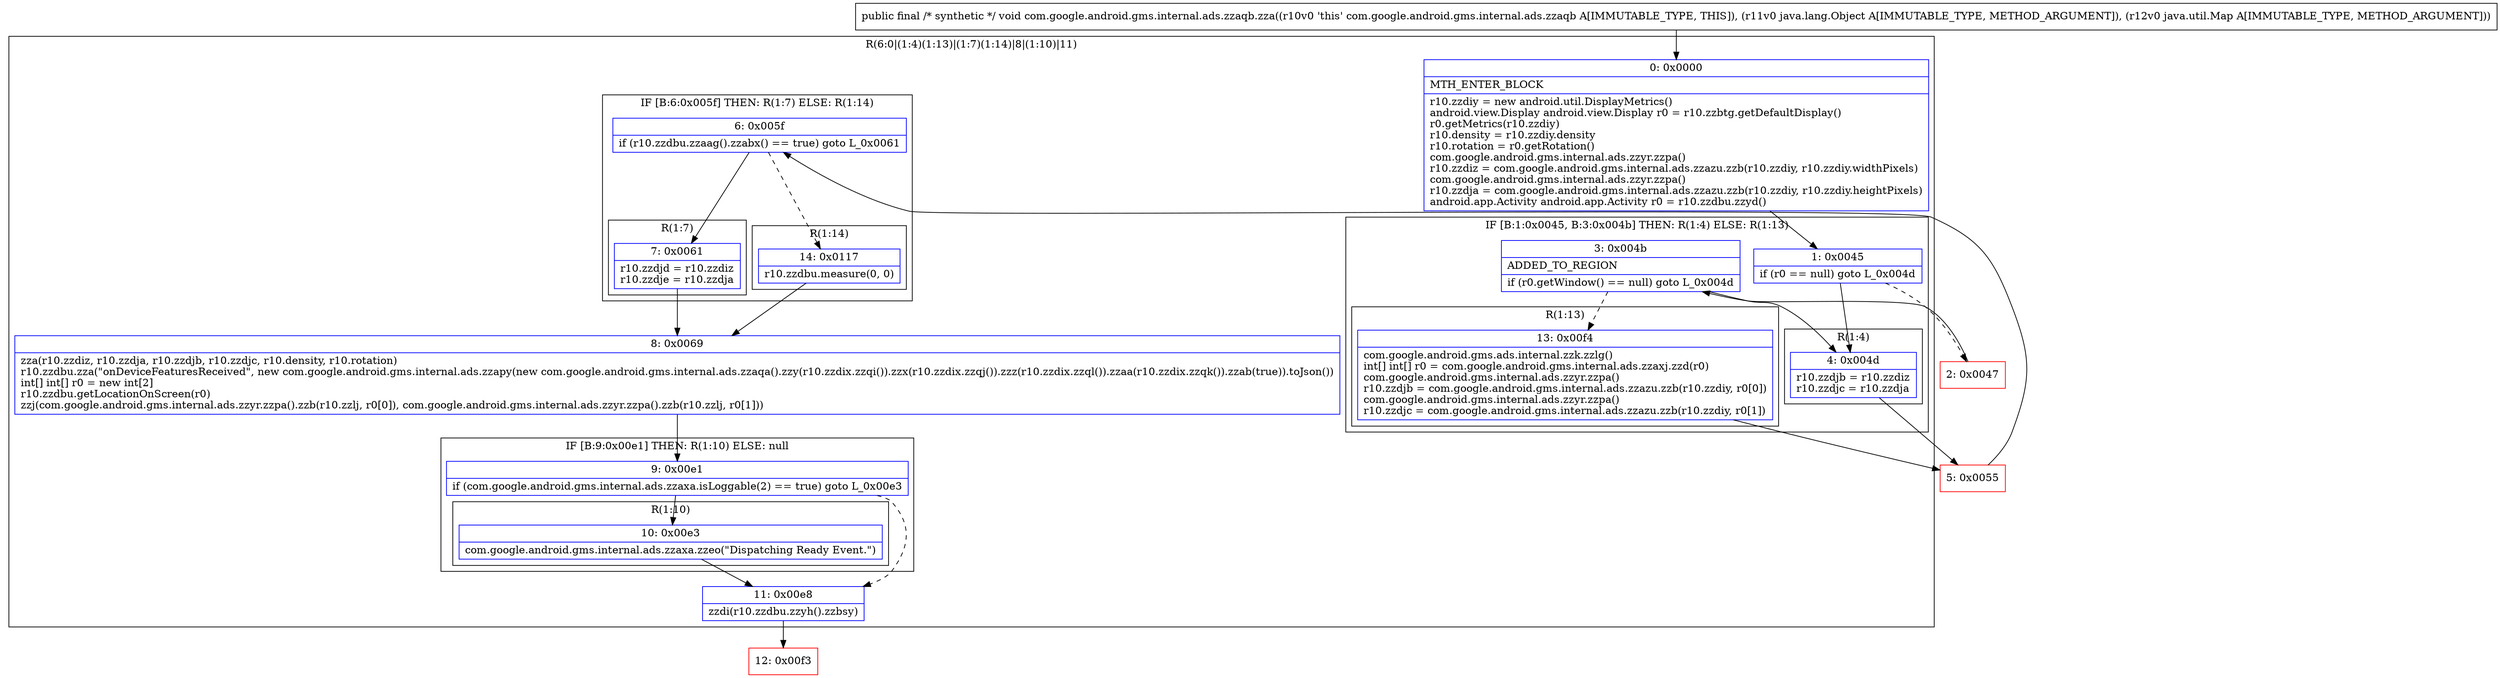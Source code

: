 digraph "CFG forcom.google.android.gms.internal.ads.zzaqb.zza(Ljava\/lang\/Object;Ljava\/util\/Map;)V" {
subgraph cluster_Region_1728651152 {
label = "R(6:0|(1:4)(1:13)|(1:7)(1:14)|8|(1:10)|11)";
node [shape=record,color=blue];
Node_0 [shape=record,label="{0\:\ 0x0000|MTH_ENTER_BLOCK\l|r10.zzdiy = new android.util.DisplayMetrics()\landroid.view.Display android.view.Display r0 = r10.zzbtg.getDefaultDisplay()\lr0.getMetrics(r10.zzdiy)\lr10.density = r10.zzdiy.density\lr10.rotation = r0.getRotation()\lcom.google.android.gms.internal.ads.zzyr.zzpa()\lr10.zzdiz = com.google.android.gms.internal.ads.zzazu.zzb(r10.zzdiy, r10.zzdiy.widthPixels)\lcom.google.android.gms.internal.ads.zzyr.zzpa()\lr10.zzdja = com.google.android.gms.internal.ads.zzazu.zzb(r10.zzdiy, r10.zzdiy.heightPixels)\landroid.app.Activity android.app.Activity r0 = r10.zzdbu.zzyd()\l}"];
subgraph cluster_IfRegion_2142555918 {
label = "IF [B:1:0x0045, B:3:0x004b] THEN: R(1:4) ELSE: R(1:13)";
node [shape=record,color=blue];
Node_1 [shape=record,label="{1\:\ 0x0045|if (r0 == null) goto L_0x004d\l}"];
Node_3 [shape=record,label="{3\:\ 0x004b|ADDED_TO_REGION\l|if (r0.getWindow() == null) goto L_0x004d\l}"];
subgraph cluster_Region_704710931 {
label = "R(1:4)";
node [shape=record,color=blue];
Node_4 [shape=record,label="{4\:\ 0x004d|r10.zzdjb = r10.zzdiz\lr10.zzdjc = r10.zzdja\l}"];
}
subgraph cluster_Region_30020423 {
label = "R(1:13)";
node [shape=record,color=blue];
Node_13 [shape=record,label="{13\:\ 0x00f4|com.google.android.gms.ads.internal.zzk.zzlg()\lint[] int[] r0 = com.google.android.gms.internal.ads.zzaxj.zzd(r0)\lcom.google.android.gms.internal.ads.zzyr.zzpa()\lr10.zzdjb = com.google.android.gms.internal.ads.zzazu.zzb(r10.zzdiy, r0[0])\lcom.google.android.gms.internal.ads.zzyr.zzpa()\lr10.zzdjc = com.google.android.gms.internal.ads.zzazu.zzb(r10.zzdiy, r0[1])\l}"];
}
}
subgraph cluster_IfRegion_1041361437 {
label = "IF [B:6:0x005f] THEN: R(1:7) ELSE: R(1:14)";
node [shape=record,color=blue];
Node_6 [shape=record,label="{6\:\ 0x005f|if (r10.zzdbu.zzaag().zzabx() == true) goto L_0x0061\l}"];
subgraph cluster_Region_1032290069 {
label = "R(1:7)";
node [shape=record,color=blue];
Node_7 [shape=record,label="{7\:\ 0x0061|r10.zzdjd = r10.zzdiz\lr10.zzdje = r10.zzdja\l}"];
}
subgraph cluster_Region_510166685 {
label = "R(1:14)";
node [shape=record,color=blue];
Node_14 [shape=record,label="{14\:\ 0x0117|r10.zzdbu.measure(0, 0)\l}"];
}
}
Node_8 [shape=record,label="{8\:\ 0x0069|zza(r10.zzdiz, r10.zzdja, r10.zzdjb, r10.zzdjc, r10.density, r10.rotation)\lr10.zzdbu.zza(\"onDeviceFeaturesReceived\", new com.google.android.gms.internal.ads.zzapy(new com.google.android.gms.internal.ads.zzaqa().zzy(r10.zzdix.zzqi()).zzx(r10.zzdix.zzqj()).zzz(r10.zzdix.zzql()).zzaa(r10.zzdix.zzqk()).zzab(true)).toJson())\lint[] int[] r0 = new int[2]\lr10.zzdbu.getLocationOnScreen(r0)\lzzj(com.google.android.gms.internal.ads.zzyr.zzpa().zzb(r10.zzlj, r0[0]), com.google.android.gms.internal.ads.zzyr.zzpa().zzb(r10.zzlj, r0[1]))\l}"];
subgraph cluster_IfRegion_1006849490 {
label = "IF [B:9:0x00e1] THEN: R(1:10) ELSE: null";
node [shape=record,color=blue];
Node_9 [shape=record,label="{9\:\ 0x00e1|if (com.google.android.gms.internal.ads.zzaxa.isLoggable(2) == true) goto L_0x00e3\l}"];
subgraph cluster_Region_234035533 {
label = "R(1:10)";
node [shape=record,color=blue];
Node_10 [shape=record,label="{10\:\ 0x00e3|com.google.android.gms.internal.ads.zzaxa.zzeo(\"Dispatching Ready Event.\")\l}"];
}
}
Node_11 [shape=record,label="{11\:\ 0x00e8|zzdi(r10.zzdbu.zzyh().zzbsy)\l}"];
}
Node_2 [shape=record,color=red,label="{2\:\ 0x0047}"];
Node_5 [shape=record,color=red,label="{5\:\ 0x0055}"];
Node_12 [shape=record,color=red,label="{12\:\ 0x00f3}"];
MethodNode[shape=record,label="{public final \/* synthetic *\/ void com.google.android.gms.internal.ads.zzaqb.zza((r10v0 'this' com.google.android.gms.internal.ads.zzaqb A[IMMUTABLE_TYPE, THIS]), (r11v0 java.lang.Object A[IMMUTABLE_TYPE, METHOD_ARGUMENT]), (r12v0 java.util.Map A[IMMUTABLE_TYPE, METHOD_ARGUMENT])) }"];
MethodNode -> Node_0;
Node_0 -> Node_1;
Node_1 -> Node_2[style=dashed];
Node_1 -> Node_4;
Node_3 -> Node_4;
Node_3 -> Node_13[style=dashed];
Node_4 -> Node_5;
Node_13 -> Node_5;
Node_6 -> Node_7;
Node_6 -> Node_14[style=dashed];
Node_7 -> Node_8;
Node_14 -> Node_8;
Node_8 -> Node_9;
Node_9 -> Node_10;
Node_9 -> Node_11[style=dashed];
Node_10 -> Node_11;
Node_11 -> Node_12;
Node_2 -> Node_3;
Node_5 -> Node_6;
}

